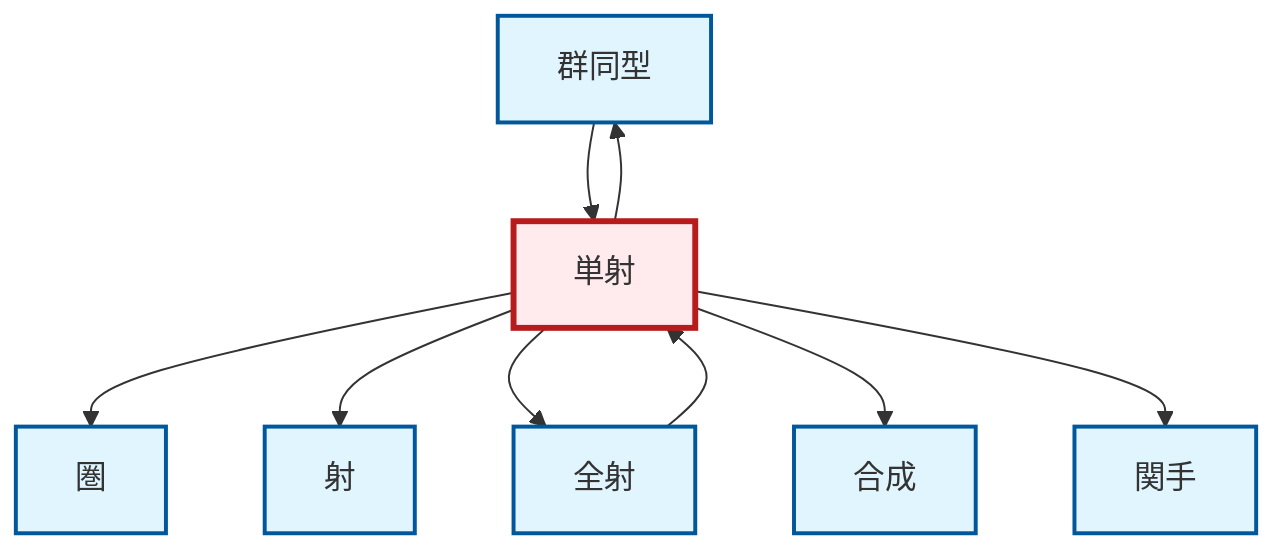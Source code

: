 graph TD
    classDef definition fill:#e1f5fe,stroke:#01579b,stroke-width:2px
    classDef theorem fill:#f3e5f5,stroke:#4a148c,stroke-width:2px
    classDef axiom fill:#fff3e0,stroke:#e65100,stroke-width:2px
    classDef example fill:#e8f5e9,stroke:#1b5e20,stroke-width:2px
    classDef current fill:#ffebee,stroke:#b71c1c,stroke-width:3px
    def-composition["合成"]:::definition
    def-functor["関手"]:::definition
    def-morphism["射"]:::definition
    def-isomorphism["群同型"]:::definition
    def-category["圏"]:::definition
    def-epimorphism["全射"]:::definition
    def-monomorphism["単射"]:::definition
    def-monomorphism --> def-category
    def-monomorphism --> def-morphism
    def-monomorphism --> def-isomorphism
    def-isomorphism --> def-monomorphism
    def-monomorphism --> def-epimorphism
    def-epimorphism --> def-monomorphism
    def-monomorphism --> def-composition
    def-monomorphism --> def-functor
    class def-monomorphism current